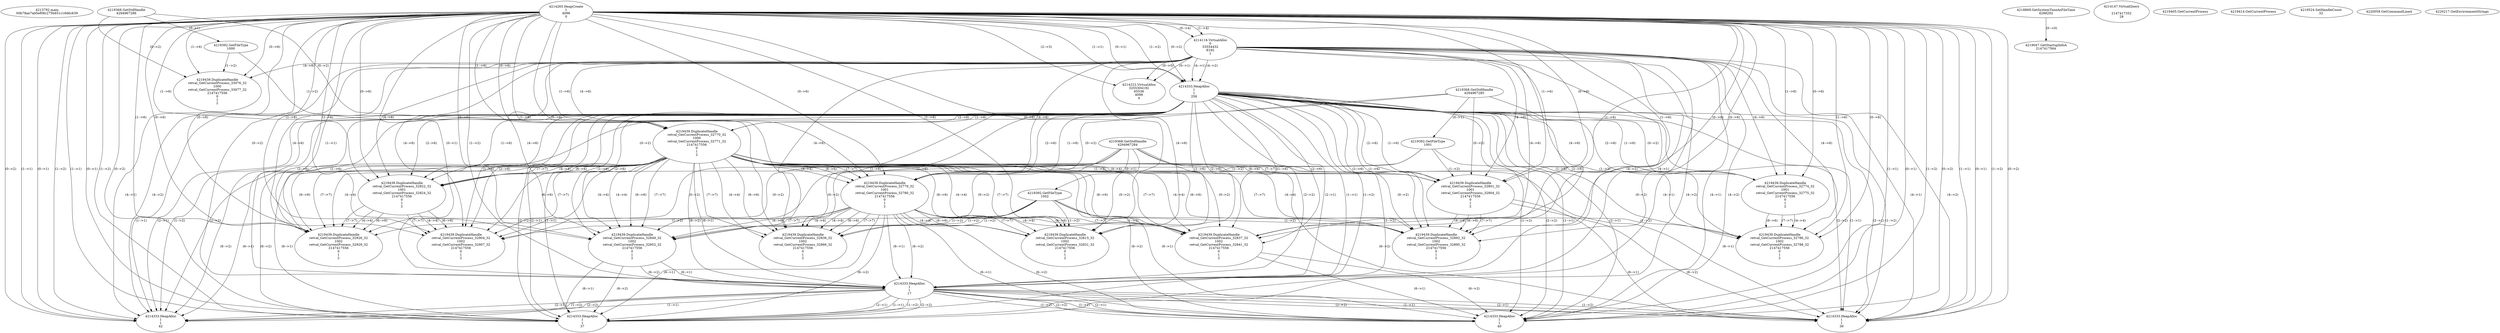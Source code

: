// Global SCDG with merge call
digraph {
	0 [label="4213792.main
00b78ae7ab0ef08c275b651c18d6c639"]
	1 [label="4214265.HeapCreate
1
4096
0"]
	2 [label="4218869.GetSystemTimeAsFileTime
4288292"]
	3 [label="4214116.VirtualAlloc
0
33554432
8192
1"]
	1 -> 3 [label="(1-->4)"]
	1 -> 3 [label="(0-->4)"]
	4 [label="4214147.VirtualQuery

2147417352
28"]
	5 [label="4214222.VirtualAlloc
3255304192
65536
4096
4"]
	3 -> 5 [label="(0-->1)"]
	1 -> 5 [label="(2-->3)"]
	3 -> 5 [label="(0-->0)"]
	6 [label="4219047.GetStartupInfoA
2147417564"]
	2 -> 6 [label="(0-->0)"]
	7 [label="4219368.GetStdHandle
4294967286"]
	8 [label="4219392.GetFileType
1000"]
	7 -> 8 [label="(0-->1)"]
	9 [label="4219405.GetCurrentProcess
"]
	10 [label="4219414.GetCurrentProcess
"]
	11 [label="4219439.DuplicateHandle
retval_GetCurrentProcess_33076_32
1000
retval_GetCurrentProcess_33077_32
2147417556
0
1
2"]
	7 -> 11 [label="(0-->2)"]
	8 -> 11 [label="(1-->2)"]
	1 -> 11 [label="(1-->6)"]
	1 -> 11 [label="(0-->6)"]
	3 -> 11 [label="(4-->6)"]
	12 [label="4214333.HeapAlloc
1
1
256"]
	1 -> 12 [label="(1-->1)"]
	1 -> 12 [label="(0-->1)"]
	3 -> 12 [label="(4-->1)"]
	1 -> 12 [label="(1-->2)"]
	1 -> 12 [label="(0-->2)"]
	3 -> 12 [label="(4-->2)"]
	13 [label="4219439.DuplicateHandle
retval_GetCurrentProcess_32770_32
1000
retval_GetCurrentProcess_32771_32
2147417556
0
1
2"]
	7 -> 13 [label="(0-->2)"]
	8 -> 13 [label="(1-->2)"]
	1 -> 13 [label="(1-->6)"]
	1 -> 13 [label="(0-->6)"]
	3 -> 13 [label="(4-->6)"]
	12 -> 13 [label="(1-->6)"]
	12 -> 13 [label="(2-->6)"]
	14 [label="4219368.GetStdHandle
4294967285"]
	15 [label="4219392.GetFileType
1001"]
	14 -> 15 [label="(0-->1)"]
	16 [label="4219439.DuplicateHandle
retval_GetCurrentProcess_32779_32
1001
retval_GetCurrentProcess_32780_32
2147417556
0
1
2"]
	14 -> 16 [label="(0-->2)"]
	15 -> 16 [label="(1-->2)"]
	13 -> 16 [label="(4-->4)"]
	1 -> 16 [label="(1-->6)"]
	1 -> 16 [label="(0-->6)"]
	3 -> 16 [label="(4-->6)"]
	12 -> 16 [label="(1-->6)"]
	12 -> 16 [label="(2-->6)"]
	13 -> 16 [label="(6-->6)"]
	13 -> 16 [label="(7-->7)"]
	17 [label="4219368.GetStdHandle
4294967284"]
	18 [label="4219392.GetFileType
1002"]
	17 -> 18 [label="(0-->1)"]
	19 [label="4219439.DuplicateHandle
retval_GetCurrentProcess_32849_32
1002
retval_GetCurrentProcess_32852_32
2147417556
0
1
2"]
	17 -> 19 [label="(0-->2)"]
	18 -> 19 [label="(1-->2)"]
	13 -> 19 [label="(4-->4)"]
	16 -> 19 [label="(4-->4)"]
	1 -> 19 [label="(1-->6)"]
	1 -> 19 [label="(0-->6)"]
	3 -> 19 [label="(4-->6)"]
	12 -> 19 [label="(1-->6)"]
	12 -> 19 [label="(2-->6)"]
	13 -> 19 [label="(6-->6)"]
	16 -> 19 [label="(6-->6)"]
	13 -> 19 [label="(7-->7)"]
	16 -> 19 [label="(7-->7)"]
	20 [label="4219524.SetHandleCount
32"]
	21 [label="4220059.GetCommandLineA
"]
	22 [label="4214333.HeapAlloc
1
1
17"]
	1 -> 22 [label="(1-->1)"]
	1 -> 22 [label="(0-->1)"]
	3 -> 22 [label="(4-->1)"]
	12 -> 22 [label="(1-->1)"]
	12 -> 22 [label="(2-->1)"]
	13 -> 22 [label="(6-->1)"]
	16 -> 22 [label="(6-->1)"]
	19 -> 22 [label="(6-->1)"]
	1 -> 22 [label="(1-->2)"]
	1 -> 22 [label="(0-->2)"]
	3 -> 22 [label="(4-->2)"]
	12 -> 22 [label="(1-->2)"]
	12 -> 22 [label="(2-->2)"]
	13 -> 22 [label="(6-->2)"]
	16 -> 22 [label="(6-->2)"]
	19 -> 22 [label="(6-->2)"]
	23 [label="4220217.GetEnvironmentStrings
"]
	24 [label="4214333.HeapAlloc
1
1
37"]
	1 -> 24 [label="(1-->1)"]
	1 -> 24 [label="(0-->1)"]
	3 -> 24 [label="(4-->1)"]
	12 -> 24 [label="(1-->1)"]
	12 -> 24 [label="(2-->1)"]
	13 -> 24 [label="(6-->1)"]
	16 -> 24 [label="(6-->1)"]
	19 -> 24 [label="(6-->1)"]
	22 -> 24 [label="(1-->1)"]
	22 -> 24 [label="(2-->1)"]
	1 -> 24 [label="(1-->2)"]
	1 -> 24 [label="(0-->2)"]
	3 -> 24 [label="(4-->2)"]
	12 -> 24 [label="(1-->2)"]
	12 -> 24 [label="(2-->2)"]
	13 -> 24 [label="(6-->2)"]
	16 -> 24 [label="(6-->2)"]
	19 -> 24 [label="(6-->2)"]
	22 -> 24 [label="(1-->2)"]
	22 -> 24 [label="(2-->2)"]
	25 [label="4214333.HeapAlloc
1
1
42"]
	1 -> 25 [label="(1-->1)"]
	1 -> 25 [label="(0-->1)"]
	3 -> 25 [label="(4-->1)"]
	12 -> 25 [label="(1-->1)"]
	12 -> 25 [label="(2-->1)"]
	13 -> 25 [label="(6-->1)"]
	22 -> 25 [label="(1-->1)"]
	22 -> 25 [label="(2-->1)"]
	1 -> 25 [label="(1-->2)"]
	1 -> 25 [label="(0-->2)"]
	3 -> 25 [label="(4-->2)"]
	12 -> 25 [label="(1-->2)"]
	12 -> 25 [label="(2-->2)"]
	13 -> 25 [label="(6-->2)"]
	22 -> 25 [label="(1-->2)"]
	22 -> 25 [label="(2-->2)"]
	26 [label="4219439.DuplicateHandle
retval_GetCurrentProcess_32801_32
1001
retval_GetCurrentProcess_32804_32
2147417556
0
1
2"]
	14 -> 26 [label="(0-->2)"]
	15 -> 26 [label="(1-->2)"]
	13 -> 26 [label="(4-->4)"]
	1 -> 26 [label="(1-->6)"]
	1 -> 26 [label="(0-->6)"]
	3 -> 26 [label="(4-->6)"]
	12 -> 26 [label="(1-->6)"]
	12 -> 26 [label="(2-->6)"]
	13 -> 26 [label="(6-->6)"]
	13 -> 26 [label="(7-->7)"]
	27 [label="4214333.HeapAlloc
1
1
39"]
	1 -> 27 [label="(1-->1)"]
	1 -> 27 [label="(0-->1)"]
	3 -> 27 [label="(4-->1)"]
	12 -> 27 [label="(1-->1)"]
	12 -> 27 [label="(2-->1)"]
	13 -> 27 [label="(6-->1)"]
	22 -> 27 [label="(1-->1)"]
	22 -> 27 [label="(2-->1)"]
	26 -> 27 [label="(6-->1)"]
	1 -> 27 [label="(1-->2)"]
	1 -> 27 [label="(0-->2)"]
	3 -> 27 [label="(4-->2)"]
	12 -> 27 [label="(1-->2)"]
	12 -> 27 [label="(2-->2)"]
	13 -> 27 [label="(6-->2)"]
	22 -> 27 [label="(1-->2)"]
	22 -> 27 [label="(2-->2)"]
	26 -> 27 [label="(6-->2)"]
	28 [label="4219439.DuplicateHandle
retval_GetCurrentProcess_32837_32
1002
retval_GetCurrentProcess_32841_32
2147417556
0
1
2"]
	17 -> 28 [label="(0-->2)"]
	18 -> 28 [label="(1-->2)"]
	13 -> 28 [label="(4-->4)"]
	16 -> 28 [label="(4-->4)"]
	1 -> 28 [label="(1-->6)"]
	1 -> 28 [label="(0-->6)"]
	3 -> 28 [label="(4-->6)"]
	12 -> 28 [label="(1-->6)"]
	12 -> 28 [label="(2-->6)"]
	13 -> 28 [label="(6-->6)"]
	16 -> 28 [label="(6-->6)"]
	13 -> 28 [label="(7-->7)"]
	16 -> 28 [label="(7-->7)"]
	29 [label="4214333.HeapAlloc
1
1
40"]
	1 -> 29 [label="(1-->1)"]
	1 -> 29 [label="(0-->1)"]
	3 -> 29 [label="(4-->1)"]
	12 -> 29 [label="(1-->1)"]
	12 -> 29 [label="(2-->1)"]
	13 -> 29 [label="(6-->1)"]
	16 -> 29 [label="(6-->1)"]
	22 -> 29 [label="(1-->1)"]
	22 -> 29 [label="(2-->1)"]
	28 -> 29 [label="(6-->1)"]
	1 -> 29 [label="(1-->2)"]
	1 -> 29 [label="(0-->2)"]
	3 -> 29 [label="(4-->2)"]
	12 -> 29 [label="(1-->2)"]
	12 -> 29 [label="(2-->2)"]
	13 -> 29 [label="(6-->2)"]
	16 -> 29 [label="(6-->2)"]
	22 -> 29 [label="(1-->2)"]
	22 -> 29 [label="(2-->2)"]
	28 -> 29 [label="(6-->2)"]
	30 [label="4219439.DuplicateHandle
retval_GetCurrentProcess_32836_32
1002
retval_GetCurrentProcess_32866_32
2147417556
0
1
2"]
	17 -> 30 [label="(0-->2)"]
	18 -> 30 [label="(1-->2)"]
	13 -> 30 [label="(4-->4)"]
	16 -> 30 [label="(4-->4)"]
	1 -> 30 [label="(1-->6)"]
	1 -> 30 [label="(0-->6)"]
	3 -> 30 [label="(4-->6)"]
	12 -> 30 [label="(1-->6)"]
	12 -> 30 [label="(2-->6)"]
	13 -> 30 [label="(6-->6)"]
	16 -> 30 [label="(6-->6)"]
	13 -> 30 [label="(7-->7)"]
	16 -> 30 [label="(7-->7)"]
	31 [label="4219439.DuplicateHandle
retval_GetCurrentProcess_32815_32
1002
retval_GetCurrentProcess_32831_32
2147417556
0
1
2"]
	17 -> 31 [label="(0-->2)"]
	18 -> 31 [label="(1-->2)"]
	13 -> 31 [label="(4-->4)"]
	16 -> 31 [label="(4-->4)"]
	1 -> 31 [label="(1-->6)"]
	1 -> 31 [label="(0-->6)"]
	3 -> 31 [label="(4-->6)"]
	12 -> 31 [label="(1-->6)"]
	12 -> 31 [label="(2-->6)"]
	13 -> 31 [label="(6-->6)"]
	16 -> 31 [label="(6-->6)"]
	13 -> 31 [label="(7-->7)"]
	16 -> 31 [label="(7-->7)"]
	32 [label="4219439.DuplicateHandle
retval_GetCurrentProcess_32892_32
1002
retval_GetCurrentProcess_32895_32
2147417556
0
1
2"]
	17 -> 32 [label="(0-->2)"]
	18 -> 32 [label="(1-->2)"]
	13 -> 32 [label="(4-->4)"]
	26 -> 32 [label="(4-->4)"]
	1 -> 32 [label="(1-->6)"]
	1 -> 32 [label="(0-->6)"]
	3 -> 32 [label="(4-->6)"]
	12 -> 32 [label="(1-->6)"]
	12 -> 32 [label="(2-->6)"]
	13 -> 32 [label="(6-->6)"]
	26 -> 32 [label="(6-->6)"]
	13 -> 32 [label="(7-->7)"]
	26 -> 32 [label="(7-->7)"]
	33 [label="4219439.DuplicateHandle
retval_GetCurrentProcess_32822_32
1001
retval_GetCurrentProcess_32824_32
2147417556
0
1
2"]
	14 -> 33 [label="(0-->2)"]
	15 -> 33 [label="(1-->2)"]
	13 -> 33 [label="(4-->4)"]
	1 -> 33 [label="(1-->6)"]
	1 -> 33 [label="(0-->6)"]
	3 -> 33 [label="(4-->6)"]
	12 -> 33 [label="(1-->6)"]
	12 -> 33 [label="(2-->6)"]
	13 -> 33 [label="(6-->6)"]
	13 -> 33 [label="(7-->7)"]
	34 [label="4219439.DuplicateHandle
retval_GetCurrentProcess_32926_32
1002
retval_GetCurrentProcess_32929_32
2147417556
0
1
2"]
	17 -> 34 [label="(0-->2)"]
	18 -> 34 [label="(1-->2)"]
	13 -> 34 [label="(4-->4)"]
	33 -> 34 [label="(4-->4)"]
	1 -> 34 [label="(1-->6)"]
	1 -> 34 [label="(0-->6)"]
	3 -> 34 [label="(4-->6)"]
	12 -> 34 [label="(1-->6)"]
	12 -> 34 [label="(2-->6)"]
	13 -> 34 [label="(6-->6)"]
	33 -> 34 [label="(6-->6)"]
	13 -> 34 [label="(7-->7)"]
	33 -> 34 [label="(7-->7)"]
	35 [label="4219439.DuplicateHandle
retval_GetCurrentProcess_32904_32
1002
retval_GetCurrentProcess_32907_32
2147417556
0
1
2"]
	17 -> 35 [label="(0-->2)"]
	18 -> 35 [label="(1-->2)"]
	13 -> 35 [label="(4-->4)"]
	33 -> 35 [label="(4-->4)"]
	1 -> 35 [label="(1-->6)"]
	1 -> 35 [label="(0-->6)"]
	3 -> 35 [label="(4-->6)"]
	12 -> 35 [label="(1-->6)"]
	12 -> 35 [label="(2-->6)"]
	13 -> 35 [label="(6-->6)"]
	33 -> 35 [label="(6-->6)"]
	13 -> 35 [label="(7-->7)"]
	33 -> 35 [label="(7-->7)"]
	36 [label="4219439.DuplicateHandle
retval_GetCurrentProcess_32774_32
1001
retval_GetCurrentProcess_32775_32
2147417556
0
1
2"]
	14 -> 36 [label="(0-->2)"]
	15 -> 36 [label="(1-->2)"]
	1 -> 36 [label="(1-->6)"]
	1 -> 36 [label="(0-->6)"]
	3 -> 36 [label="(4-->6)"]
	12 -> 36 [label="(1-->6)"]
	12 -> 36 [label="(2-->6)"]
	37 [label="4219439.DuplicateHandle
retval_GetCurrentProcess_32786_32
1002
retval_GetCurrentProcess_32788_32
2147417556
0
1
2"]
	17 -> 37 [label="(0-->2)"]
	18 -> 37 [label="(1-->2)"]
	36 -> 37 [label="(4-->4)"]
	1 -> 37 [label="(1-->6)"]
	1 -> 37 [label="(0-->6)"]
	3 -> 37 [label="(4-->6)"]
	12 -> 37 [label="(1-->6)"]
	12 -> 37 [label="(2-->6)"]
	36 -> 37 [label="(6-->6)"]
	36 -> 37 [label="(7-->7)"]
}

